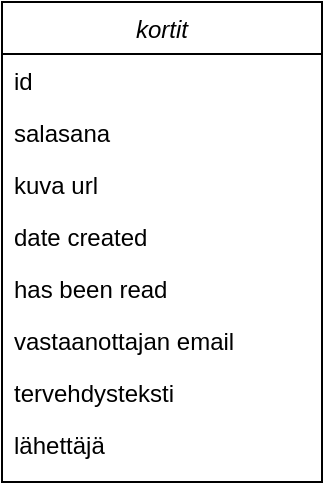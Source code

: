 <mxfile version="16.2.6" type="device"><diagram id="C5RBs43oDa-KdzZeNtuy" name="Page-1"><mxGraphModel dx="780" dy="1112" grid="1" gridSize="10" guides="1" tooltips="1" connect="1" arrows="1" fold="1" page="1" pageScale="1" pageWidth="827" pageHeight="1169" math="0" shadow="0"><root><mxCell id="WIyWlLk6GJQsqaUBKTNV-0"/><mxCell id="WIyWlLk6GJQsqaUBKTNV-1" parent="WIyWlLk6GJQsqaUBKTNV-0"/><mxCell id="ueg1jJHaeK2mV5FMPDct-8" value="kortit" style="swimlane;fontStyle=2;align=center;verticalAlign=top;childLayout=stackLayout;horizontal=1;startSize=26;horizontalStack=0;resizeParent=1;resizeLast=0;collapsible=1;marginBottom=0;rounded=0;shadow=0;strokeWidth=1;" vertex="1" parent="WIyWlLk6GJQsqaUBKTNV-1"><mxGeometry x="160" y="200" width="160" height="240" as="geometry"><mxRectangle x="230" y="140" width="160" height="26" as="alternateBounds"/></mxGeometry></mxCell><mxCell id="ueg1jJHaeK2mV5FMPDct-15" value="id" style="text;align=left;verticalAlign=top;spacingLeft=4;spacingRight=4;overflow=hidden;rotatable=0;points=[[0,0.5],[1,0.5]];portConstraint=eastwest;" vertex="1" parent="ueg1jJHaeK2mV5FMPDct-8"><mxGeometry y="26" width="160" height="26" as="geometry"/></mxCell><mxCell id="ueg1jJHaeK2mV5FMPDct-14" value="salasana" style="text;align=left;verticalAlign=top;spacingLeft=4;spacingRight=4;overflow=hidden;rotatable=0;points=[[0,0.5],[1,0.5]];portConstraint=eastwest;" vertex="1" parent="ueg1jJHaeK2mV5FMPDct-8"><mxGeometry y="52" width="160" height="26" as="geometry"/></mxCell><mxCell id="ueg1jJHaeK2mV5FMPDct-13" value="kuva url" style="text;align=left;verticalAlign=top;spacingLeft=4;spacingRight=4;overflow=hidden;rotatable=0;points=[[0,0.5],[1,0.5]];portConstraint=eastwest;" vertex="1" parent="ueg1jJHaeK2mV5FMPDct-8"><mxGeometry y="78" width="160" height="26" as="geometry"/></mxCell><mxCell id="ueg1jJHaeK2mV5FMPDct-12" value="date created" style="text;align=left;verticalAlign=top;spacingLeft=4;spacingRight=4;overflow=hidden;rotatable=0;points=[[0,0.5],[1,0.5]];portConstraint=eastwest;" vertex="1" parent="ueg1jJHaeK2mV5FMPDct-8"><mxGeometry y="104" width="160" height="26" as="geometry"/></mxCell><mxCell id="ueg1jJHaeK2mV5FMPDct-11" value="has been read" style="text;align=left;verticalAlign=top;spacingLeft=4;spacingRight=4;overflow=hidden;rotatable=0;points=[[0,0.5],[1,0.5]];portConstraint=eastwest;" vertex="1" parent="ueg1jJHaeK2mV5FMPDct-8"><mxGeometry y="130" width="160" height="26" as="geometry"/></mxCell><mxCell id="ueg1jJHaeK2mV5FMPDct-10" value="vastaanottajan email" style="text;align=left;verticalAlign=top;spacingLeft=4;spacingRight=4;overflow=hidden;rotatable=0;points=[[0,0.5],[1,0.5]];portConstraint=eastwest;" vertex="1" parent="ueg1jJHaeK2mV5FMPDct-8"><mxGeometry y="156" width="160" height="26" as="geometry"/></mxCell><mxCell id="ueg1jJHaeK2mV5FMPDct-9" value="tervehdysteksti" style="text;align=left;verticalAlign=top;spacingLeft=4;spacingRight=4;overflow=hidden;rotatable=0;points=[[0,0.5],[1,0.5]];portConstraint=eastwest;" vertex="1" parent="ueg1jJHaeK2mV5FMPDct-8"><mxGeometry y="182" width="160" height="26" as="geometry"/></mxCell><mxCell id="ueg1jJHaeK2mV5FMPDct-16" value="lähettäjä" style="text;align=left;verticalAlign=top;spacingLeft=4;spacingRight=4;overflow=hidden;rotatable=0;points=[[0,0.5],[1,0.5]];portConstraint=eastwest;" vertex="1" parent="ueg1jJHaeK2mV5FMPDct-8"><mxGeometry y="208" width="160" height="26" as="geometry"/></mxCell></root></mxGraphModel></diagram></mxfile>